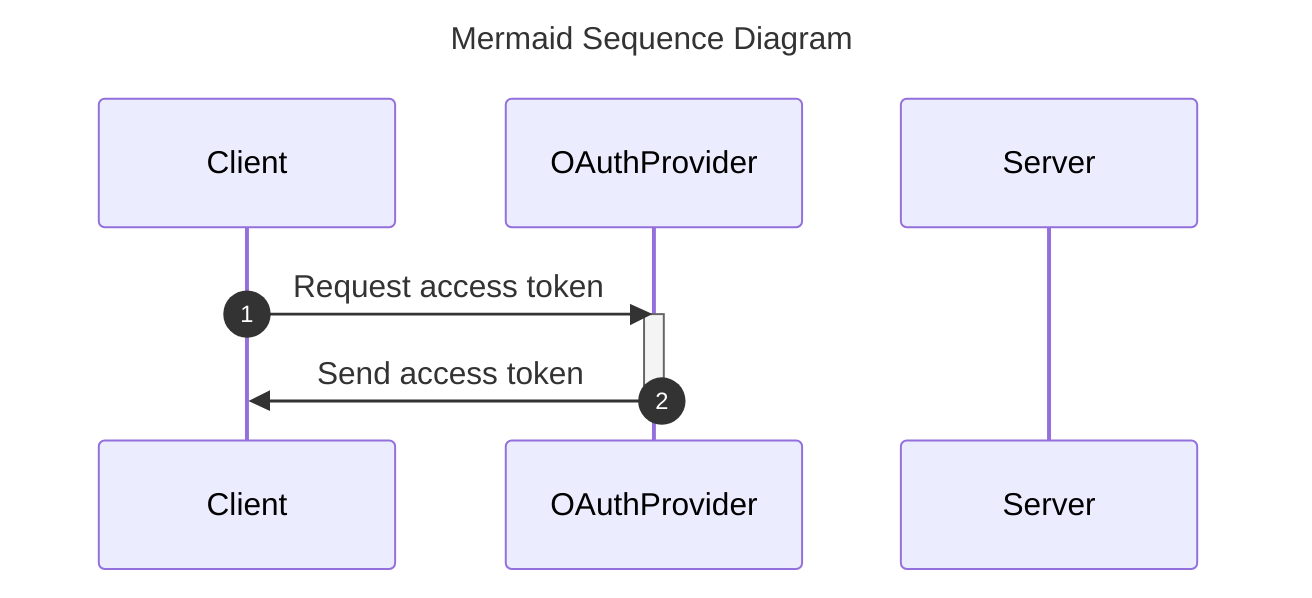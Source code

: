 ---
title: Mermaid Sequence Diagram
---
sequenceDiagram
    autonumber
    participant Client
    participant OAuthProvider
    participant Server
    Client->>OAuthProvider: Request access token
    activate OAuthProvider
    OAuthProvider->>Client: Send access token
    deactivate OAuthProvider